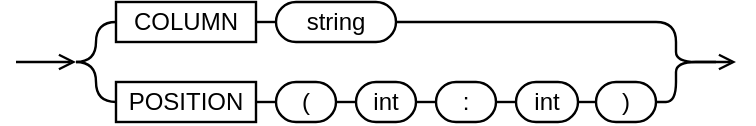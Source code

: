 <mxfile version="21.7.4" type="device">
  <diagram name="Page-1" id="D_cGuZXpLL52jP8zfodn">
    <mxGraphModel dx="1434" dy="758" grid="1" gridSize="10" guides="1" tooltips="1" connect="1" arrows="1" fold="1" page="1" pageScale="1" pageWidth="827" pageHeight="1169" math="0" shadow="0">
      <root>
        <mxCell id="0" />
        <mxCell id="1" parent="0" />
        <mxCell id="Po-Upl4nBt10MiA47qQ7-1" value="" style="endArrow=open;html=1;endFill=0;sourcePerimeterSpacing=0;targetPerimeterSpacing=0;jumpSize=6;shadow=0;comic=0;strokeOpacity=100;strokeColor=default;strokeWidth=1.2;" edge="1" parent="1">
          <mxGeometry width="50" height="50" relative="1" as="geometry">
            <mxPoint x="40" y="420" as="sourcePoint" />
            <mxPoint x="70" y="420" as="targetPoint" />
          </mxGeometry>
        </mxCell>
        <mxCell id="Po-Upl4nBt10MiA47qQ7-2" value="COLUMN" style="rounded=0;whiteSpace=wrap;html=1;shadow=0;comic=0;strokeOpacity=100;strokeColor=default;strokeWidth=1.2;" vertex="1" parent="1">
          <mxGeometry x="90" y="390" width="70" height="20" as="geometry" />
        </mxCell>
        <mxCell id="Po-Upl4nBt10MiA47qQ7-3" value="POSITION" style="rounded=0;whiteSpace=wrap;html=1;shadow=0;comic=0;strokeOpacity=100;strokeColor=default;strokeWidth=1.2;" vertex="1" parent="1">
          <mxGeometry x="90" y="430" width="70" height="20" as="geometry" />
        </mxCell>
        <mxCell id="Po-Upl4nBt10MiA47qQ7-4" value="" style="edgeStyle=elbowEdgeStyle;elbow=horizontal;endArrow=none;html=1;endSize=8;startSize=8;entryX=0;entryY=0.5;entryDx=0;entryDy=0;endFill=0;curved=1;strokeOpacity=100;shadow=0;strokeColor=default;strokeWidth=1.2;" edge="1" parent="1" target="Po-Upl4nBt10MiA47qQ7-2">
          <mxGeometry width="50" height="50" relative="1" as="geometry">
            <mxPoint x="70" y="420" as="sourcePoint" />
            <mxPoint x="120" y="340" as="targetPoint" />
            <Array as="points" />
          </mxGeometry>
        </mxCell>
        <mxCell id="Po-Upl4nBt10MiA47qQ7-5" value="" style="edgeStyle=elbowEdgeStyle;elbow=horizontal;endArrow=none;html=1;curved=1;endSize=8;startSize=8;entryX=0;entryY=0.5;entryDx=0;entryDy=0;endFill=0;strokeOpacity=100;shadow=0;strokeColor=default;strokeWidth=1.2;" edge="1" parent="1" target="Po-Upl4nBt10MiA47qQ7-3">
          <mxGeometry width="50" height="50" relative="1" as="geometry">
            <mxPoint x="70" y="420" as="sourcePoint" />
            <mxPoint x="280" y="390" as="targetPoint" />
          </mxGeometry>
        </mxCell>
        <mxCell id="Po-Upl4nBt10MiA47qQ7-6" value="&lt;font style=&quot;font-size: 12px;&quot;&gt;string&lt;/font&gt;" style="rounded=1;whiteSpace=wrap;html=1;arcSize=50;shadow=0;comic=0;strokeOpacity=100;strokeColor=default;strokeWidth=1.2;" vertex="1" parent="1">
          <mxGeometry x="170" y="390" width="60" height="20" as="geometry" />
        </mxCell>
        <mxCell id="Po-Upl4nBt10MiA47qQ7-7" value="(" style="rounded=1;whiteSpace=wrap;html=1;arcSize=50;shadow=0;comic=0;strokeOpacity=100;strokeColor=default;strokeWidth=1.2;" vertex="1" parent="1">
          <mxGeometry x="170" y="430" width="30" height="20" as="geometry" />
        </mxCell>
        <mxCell id="Po-Upl4nBt10MiA47qQ7-8" value="int" style="rounded=1;whiteSpace=wrap;html=1;arcSize=50;shadow=0;comic=0;strokeOpacity=100;strokeColor=default;strokeWidth=1.2;" vertex="1" parent="1">
          <mxGeometry x="210" y="430" width="30" height="20" as="geometry" />
        </mxCell>
        <mxCell id="Po-Upl4nBt10MiA47qQ7-9" value=")" style="rounded=1;whiteSpace=wrap;html=1;arcSize=50;shadow=0;comic=0;strokeOpacity=100;strokeColor=default;strokeWidth=1.2;" vertex="1" parent="1">
          <mxGeometry x="330" y="430" width="30" height="20" as="geometry" />
        </mxCell>
        <mxCell id="Po-Upl4nBt10MiA47qQ7-10" value="int" style="rounded=1;whiteSpace=wrap;html=1;arcSize=50;shadow=0;comic=0;strokeOpacity=100;strokeColor=default;strokeWidth=1.2;" vertex="1" parent="1">
          <mxGeometry x="290" y="430" width="31" height="20" as="geometry" />
        </mxCell>
        <mxCell id="Po-Upl4nBt10MiA47qQ7-11" value=":" style="rounded=1;whiteSpace=wrap;html=1;arcSize=50;shadow=0;comic=0;strokeOpacity=100;strokeColor=default;strokeWidth=1.2;" vertex="1" parent="1">
          <mxGeometry x="250" y="430" width="30" height="20" as="geometry" />
        </mxCell>
        <mxCell id="Po-Upl4nBt10MiA47qQ7-12" value="" style="endArrow=none;html=1;exitX=1;exitY=0.5;exitDx=0;exitDy=0;entryX=0;entryY=0.5;entryDx=0;entryDy=0;strokeOpacity=100;shadow=0;strokeColor=default;strokeWidth=1.2;" edge="1" parent="1" source="Po-Upl4nBt10MiA47qQ7-3" target="Po-Upl4nBt10MiA47qQ7-7">
          <mxGeometry width="50" height="50" relative="1" as="geometry">
            <mxPoint x="230" y="460" as="sourcePoint" />
            <mxPoint x="280" y="410" as="targetPoint" />
          </mxGeometry>
        </mxCell>
        <mxCell id="Po-Upl4nBt10MiA47qQ7-13" value="" style="endArrow=none;html=1;exitX=1;exitY=0.5;exitDx=0;exitDy=0;entryX=0;entryY=0.5;entryDx=0;entryDy=0;strokeOpacity=100;shadow=0;strokeColor=default;strokeWidth=1.2;" edge="1" parent="1" source="Po-Upl4nBt10MiA47qQ7-7" target="Po-Upl4nBt10MiA47qQ7-8">
          <mxGeometry width="50" height="50" relative="1" as="geometry">
            <mxPoint x="230" y="460" as="sourcePoint" />
            <mxPoint x="280" y="410" as="targetPoint" />
          </mxGeometry>
        </mxCell>
        <mxCell id="Po-Upl4nBt10MiA47qQ7-14" value="" style="endArrow=none;html=1;entryX=0;entryY=0.5;entryDx=0;entryDy=0;exitX=1;exitY=0.5;exitDx=0;exitDy=0;strokeOpacity=100;shadow=0;strokeColor=default;strokeWidth=1.2;" edge="1" parent="1" source="Po-Upl4nBt10MiA47qQ7-8" target="Po-Upl4nBt10MiA47qQ7-11">
          <mxGeometry width="50" height="50" relative="1" as="geometry">
            <mxPoint x="230" y="460" as="sourcePoint" />
            <mxPoint x="280" y="410" as="targetPoint" />
          </mxGeometry>
        </mxCell>
        <mxCell id="Po-Upl4nBt10MiA47qQ7-15" value="" style="endArrow=none;html=1;exitX=1;exitY=0.5;exitDx=0;exitDy=0;entryX=0;entryY=0.5;entryDx=0;entryDy=0;strokeOpacity=100;shadow=0;strokeColor=default;strokeWidth=1.2;" edge="1" parent="1" source="Po-Upl4nBt10MiA47qQ7-11" target="Po-Upl4nBt10MiA47qQ7-10">
          <mxGeometry width="50" height="50" relative="1" as="geometry">
            <mxPoint x="230" y="460" as="sourcePoint" />
            <mxPoint x="280" y="410" as="targetPoint" />
          </mxGeometry>
        </mxCell>
        <mxCell id="Po-Upl4nBt10MiA47qQ7-16" value="" style="endArrow=none;html=1;exitX=1;exitY=0.5;exitDx=0;exitDy=0;entryX=0;entryY=0.5;entryDx=0;entryDy=0;strokeOpacity=100;shadow=0;strokeColor=default;strokeWidth=1.2;" edge="1" parent="1" source="Po-Upl4nBt10MiA47qQ7-10" target="Po-Upl4nBt10MiA47qQ7-9">
          <mxGeometry width="50" height="50" relative="1" as="geometry">
            <mxPoint x="230" y="460" as="sourcePoint" />
            <mxPoint x="280" y="410" as="targetPoint" />
          </mxGeometry>
        </mxCell>
        <mxCell id="Po-Upl4nBt10MiA47qQ7-17" value="" style="endArrow=none;html=1;exitX=1;exitY=0.5;exitDx=0;exitDy=0;entryX=0;entryY=0.5;entryDx=0;entryDy=0;strokeOpacity=100;shadow=0;strokeColor=default;strokeWidth=1.2;" edge="1" parent="1" source="Po-Upl4nBt10MiA47qQ7-2" target="Po-Upl4nBt10MiA47qQ7-6">
          <mxGeometry width="50" height="50" relative="1" as="geometry">
            <mxPoint x="190" y="420" as="sourcePoint" />
            <mxPoint x="240" y="370" as="targetPoint" />
          </mxGeometry>
        </mxCell>
        <mxCell id="Po-Upl4nBt10MiA47qQ7-18" value="" style="edgeStyle=elbowEdgeStyle;elbow=horizontal;endArrow=open;html=1;rounded=1;endSize=6;startSize=6;endFill=0;exitX=1;exitY=0.5;exitDx=0;exitDy=0;strokeOpacity=100;shadow=0;strokeColor=default;strokeWidth=1.2;" edge="1" parent="1" source="Po-Upl4nBt10MiA47qQ7-6">
          <mxGeometry width="50" height="50" relative="1" as="geometry">
            <mxPoint x="284" y="400" as="sourcePoint" />
            <mxPoint x="400" y="420" as="targetPoint" />
            <Array as="points">
              <mxPoint x="370" y="410" />
            </Array>
          </mxGeometry>
        </mxCell>
        <mxCell id="Po-Upl4nBt10MiA47qQ7-19" value="" style="edgeStyle=elbowEdgeStyle;elbow=horizontal;endArrow=none;html=1;rounded=1;endSize=8;startSize=8;exitX=1;exitY=0.5;exitDx=0;exitDy=0;endFill=0;strokeOpacity=100;shadow=0;strokeColor=default;strokeWidth=1.2;" edge="1" parent="1" source="Po-Upl4nBt10MiA47qQ7-9">
          <mxGeometry width="50" height="50" relative="1" as="geometry">
            <mxPoint x="370" y="440" as="sourcePoint" />
            <mxPoint x="390" y="420" as="targetPoint" />
            <Array as="points">
              <mxPoint x="370" y="430" />
            </Array>
          </mxGeometry>
        </mxCell>
      </root>
    </mxGraphModel>
  </diagram>
</mxfile>

